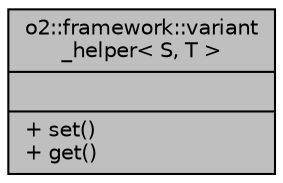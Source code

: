 digraph "o2::framework::variant_helper&lt; S, T &gt;"
{
 // INTERACTIVE_SVG=YES
  bgcolor="transparent";
  edge [fontname="Helvetica",fontsize="10",labelfontname="Helvetica",labelfontsize="10"];
  node [fontname="Helvetica",fontsize="10",shape=record];
  Node1 [label="{o2::framework::variant\l_helper\< S, T \>\n||+ set()\l+ get()\l}",height=0.2,width=0.4,color="black", fillcolor="grey75", style="filled", fontcolor="black"];
}
